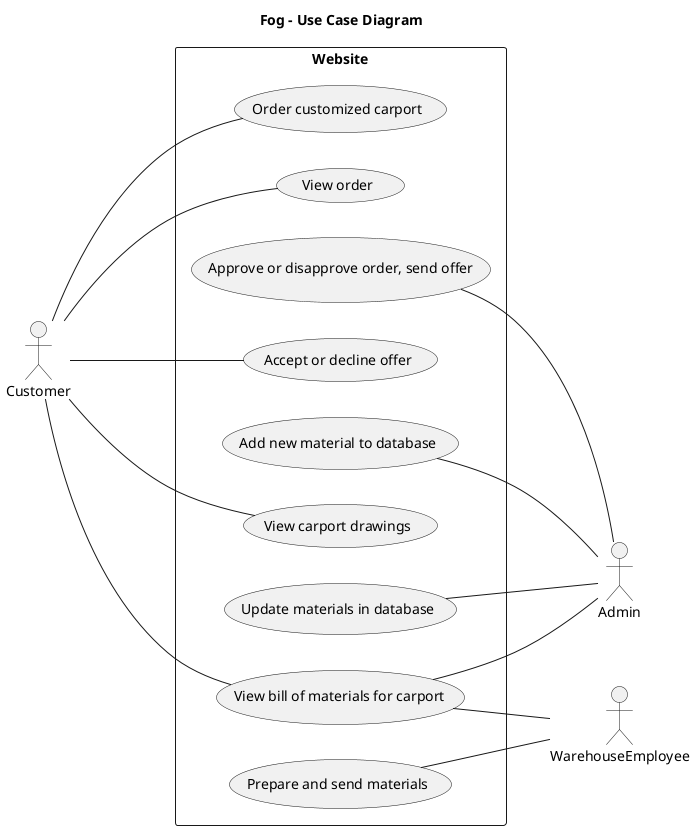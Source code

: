 @startuml
left to right direction
Title Fog - Use Case Diagram
actor Customer
actor Admin
actor WarehouseEmployee
rectangle Website {

Customer -- (Order customized carport)
Customer -- (View order)
(Approve or disapprove order, send offer) -- Admin
Customer --- (Accept or decline offer)
(Prepare and send materials) -- WarehouseEmployee
Customer -- (View carport drawings)
Customer -- (View bill of materials for carport)
(View bill of materials for carport) -- Admin
(View bill of materials for carport) -- WarehouseEmployee
(Add new material to database) -- Admin
(Update materials in database) -- Admin

}

@enduml